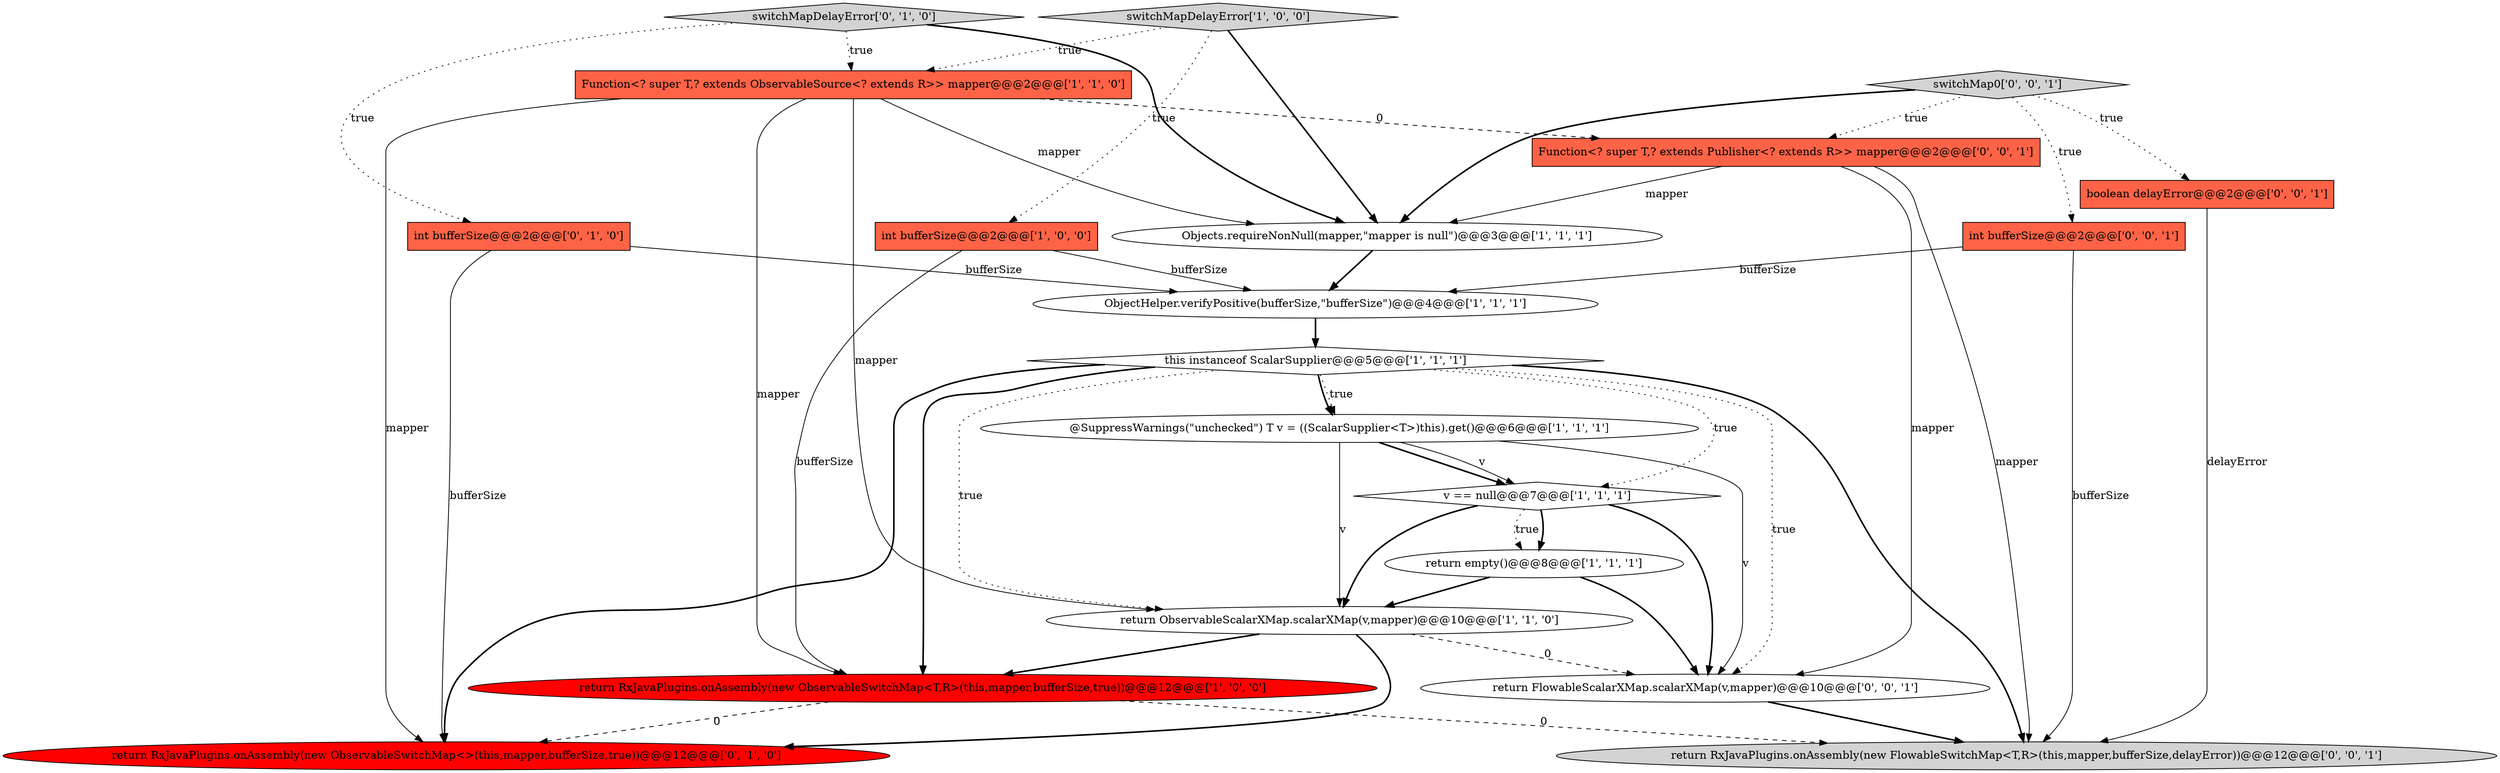 digraph {
18 [style = filled, label = "return RxJavaPlugins.onAssembly(new FlowableSwitchMap<T,R>(this,mapper,bufferSize,delayError))@@@12@@@['0', '0', '1']", fillcolor = lightgray, shape = ellipse image = "AAA0AAABBB3BBB"];
15 [style = filled, label = "switchMap0['0', '0', '1']", fillcolor = lightgray, shape = diamond image = "AAA0AAABBB3BBB"];
12 [style = filled, label = "switchMapDelayError['0', '1', '0']", fillcolor = lightgray, shape = diamond image = "AAA0AAABBB2BBB"];
2 [style = filled, label = "Function<? super T,? extends ObservableSource<? extends R>> mapper@@@2@@@['1', '1', '0']", fillcolor = tomato, shape = box image = "AAA0AAABBB1BBB"];
0 [style = filled, label = "int bufferSize@@@2@@@['1', '0', '0']", fillcolor = tomato, shape = box image = "AAA0AAABBB1BBB"];
6 [style = filled, label = "switchMapDelayError['1', '0', '0']", fillcolor = lightgray, shape = diamond image = "AAA0AAABBB1BBB"];
7 [style = filled, label = "return empty()@@@8@@@['1', '1', '1']", fillcolor = white, shape = ellipse image = "AAA0AAABBB1BBB"];
4 [style = filled, label = "return ObservableScalarXMap.scalarXMap(v,mapper)@@@10@@@['1', '1', '0']", fillcolor = white, shape = ellipse image = "AAA0AAABBB1BBB"];
1 [style = filled, label = "@SuppressWarnings(\"unchecked\") T v = ((ScalarSupplier<T>)this).get()@@@6@@@['1', '1', '1']", fillcolor = white, shape = ellipse image = "AAA0AAABBB1BBB"];
8 [style = filled, label = "this instanceof ScalarSupplier@@@5@@@['1', '1', '1']", fillcolor = white, shape = diamond image = "AAA0AAABBB1BBB"];
9 [style = filled, label = "v == null@@@7@@@['1', '1', '1']", fillcolor = white, shape = diamond image = "AAA0AAABBB1BBB"];
11 [style = filled, label = "int bufferSize@@@2@@@['0', '1', '0']", fillcolor = tomato, shape = box image = "AAA0AAABBB2BBB"];
19 [style = filled, label = "Function<? super T,? extends Publisher<? extends R>> mapper@@@2@@@['0', '0', '1']", fillcolor = tomato, shape = box image = "AAA0AAABBB3BBB"];
17 [style = filled, label = "return FlowableScalarXMap.scalarXMap(v,mapper)@@@10@@@['0', '0', '1']", fillcolor = white, shape = ellipse image = "AAA0AAABBB3BBB"];
14 [style = filled, label = "boolean delayError@@@2@@@['0', '0', '1']", fillcolor = tomato, shape = box image = "AAA0AAABBB3BBB"];
10 [style = filled, label = "return RxJavaPlugins.onAssembly(new ObservableSwitchMap<T,R>(this,mapper,bufferSize,true))@@@12@@@['1', '0', '0']", fillcolor = red, shape = ellipse image = "AAA1AAABBB1BBB"];
3 [style = filled, label = "Objects.requireNonNull(mapper,\"mapper is null\")@@@3@@@['1', '1', '1']", fillcolor = white, shape = ellipse image = "AAA0AAABBB1BBB"];
16 [style = filled, label = "int bufferSize@@@2@@@['0', '0', '1']", fillcolor = tomato, shape = box image = "AAA0AAABBB3BBB"];
5 [style = filled, label = "ObjectHelper.verifyPositive(bufferSize,\"bufferSize\")@@@4@@@['1', '1', '1']", fillcolor = white, shape = ellipse image = "AAA0AAABBB1BBB"];
13 [style = filled, label = "return RxJavaPlugins.onAssembly(new ObservableSwitchMap<>(this,mapper,bufferSize,true))@@@12@@@['0', '1', '0']", fillcolor = red, shape = ellipse image = "AAA1AAABBB2BBB"];
4->10 [style = bold, label=""];
6->3 [style = bold, label=""];
19->18 [style = solid, label="mapper"];
5->8 [style = bold, label=""];
11->5 [style = solid, label="bufferSize"];
8->10 [style = bold, label=""];
2->19 [style = dashed, label="0"];
7->17 [style = bold, label=""];
1->17 [style = solid, label="v"];
16->18 [style = solid, label="bufferSize"];
4->17 [style = dashed, label="0"];
2->3 [style = solid, label="mapper"];
8->18 [style = bold, label=""];
0->5 [style = solid, label="bufferSize"];
9->4 [style = bold, label=""];
4->13 [style = bold, label=""];
8->17 [style = dotted, label="true"];
12->2 [style = dotted, label="true"];
2->13 [style = solid, label="mapper"];
16->5 [style = solid, label="bufferSize"];
9->17 [style = bold, label=""];
0->10 [style = solid, label="bufferSize"];
14->18 [style = solid, label="delayError"];
7->4 [style = bold, label=""];
10->13 [style = dashed, label="0"];
15->16 [style = dotted, label="true"];
2->10 [style = solid, label="mapper"];
9->7 [style = bold, label=""];
15->3 [style = bold, label=""];
15->14 [style = dotted, label="true"];
8->4 [style = dotted, label="true"];
19->3 [style = solid, label="mapper"];
1->9 [style = bold, label=""];
10->18 [style = dashed, label="0"];
12->11 [style = dotted, label="true"];
8->1 [style = bold, label=""];
19->17 [style = solid, label="mapper"];
8->1 [style = dotted, label="true"];
3->5 [style = bold, label=""];
6->2 [style = dotted, label="true"];
15->19 [style = dotted, label="true"];
1->9 [style = solid, label="v"];
12->3 [style = bold, label=""];
8->9 [style = dotted, label="true"];
6->0 [style = dotted, label="true"];
11->13 [style = solid, label="bufferSize"];
9->7 [style = dotted, label="true"];
2->4 [style = solid, label="mapper"];
17->18 [style = bold, label=""];
8->13 [style = bold, label=""];
1->4 [style = solid, label="v"];
}
